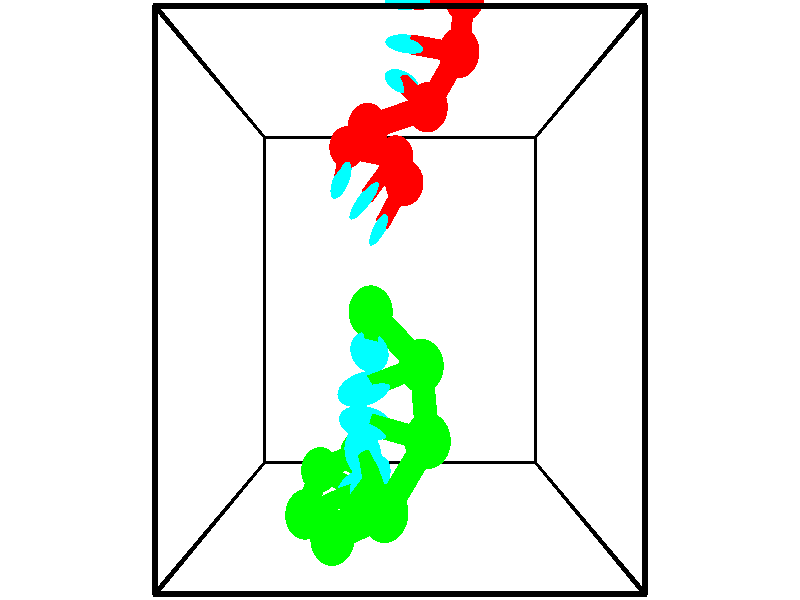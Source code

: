 // switches for output
#declare DRAW_BASES = 1; // possible values are 0, 1; only relevant for DNA ribbons
#declare DRAW_BASES_TYPE = 3; // possible values are 1, 2, 3; only relevant for DNA ribbons
#declare DRAW_FOG = 0; // set to 1 to enable fog

#include "colors.inc"

#include "transforms.inc"
background { rgb <1, 1, 1>}

#default {
   normal{
       ripples 0.25
       frequency 0.20
       turbulence 0.2
       lambda 5
   }
	finish {
		phong 0.1
		phong_size 40.
	}
}

// original window dimensions: 1024x640


// camera settings

camera {
	sky <-0, 1, 0>
	up <-0, 1, 0>
	right 1.6 * <1, 0, 0>
	location <2.5, 2.5, 11.1562>
	look_at <2.5, 2.5, 2.5>
	direction <0, 0, -8.6562>
	angle 67.0682
}


# declare cpy_camera_pos = <2.5, 2.5, 11.1562>;
# if (DRAW_FOG = 1)
fog {
	fog_type 2
	up vnormalize(cpy_camera_pos)
	color rgbt<1,1,1,0.3>
	distance 1e-5
	fog_alt 3e-3
	fog_offset 4
}
# end


// LIGHTS

# declare lum = 6;
global_settings {
	ambient_light rgb lum * <0.05, 0.05, 0.05>
	max_trace_level 15
}# declare cpy_direct_light_amount = 0.25;
light_source
{	1000 * <-1, -1, 1>,
	rgb lum * cpy_direct_light_amount
	parallel
}

light_source
{	1000 * <1, 1, -1>,
	rgb lum * cpy_direct_light_amount
	parallel
}

// strand 0

// nucleotide -1

// particle -1
sphere {
	<1.723800, 4.349264, 2.373077> 0.250000
	pigment { color rgbt <1,0,0,0> }
	no_shadow
}
cylinder {
	<1.705021, 4.076042, 2.664619>,  <1.693753, 3.912109, 2.839545>, 0.100000
	pigment { color rgbt <1,0,0,0> }
	no_shadow
}
cylinder {
	<1.705021, 4.076042, 2.664619>,  <1.723800, 4.349264, 2.373077>, 0.100000
	pigment { color rgbt <1,0,0,0> }
	no_shadow
}

// particle -1
sphere {
	<1.705021, 4.076042, 2.664619> 0.100000
	pigment { color rgbt <1,0,0,0> }
	no_shadow
}
sphere {
	0, 1
	scale<0.080000,0.200000,0.300000>
	matrix <0.734692, -0.517974, -0.438100,
		0.676775, 0.514917, 0.526153,
		-0.046948, -0.683055, 0.728857,
		1.690936, 3.871126, 2.883276>
	pigment { color rgbt <0,1,1,0> }
	no_shadow
}
cylinder {
	<2.439528, 4.178670, 2.649738>,  <1.723800, 4.349264, 2.373077>, 0.130000
	pigment { color rgbt <1,0,0,0> }
	no_shadow
}

// nucleotide -1

// particle -1
sphere {
	<2.439528, 4.178670, 2.649738> 0.250000
	pigment { color rgbt <1,0,0,0> }
	no_shadow
}
cylinder {
	<2.192638, 3.877888, 2.742344>,  <2.044505, 3.697418, 2.797907>, 0.100000
	pigment { color rgbt <1,0,0,0> }
	no_shadow
}
cylinder {
	<2.192638, 3.877888, 2.742344>,  <2.439528, 4.178670, 2.649738>, 0.100000
	pigment { color rgbt <1,0,0,0> }
	no_shadow
}

// particle -1
sphere {
	<2.192638, 3.877888, 2.742344> 0.100000
	pigment { color rgbt <1,0,0,0> }
	no_shadow
}
sphere {
	0, 1
	scale<0.080000,0.200000,0.300000>
	matrix <0.707890, -0.659174, -0.253736,
		0.343406, 0.007275, 0.939159,
		-0.617223, -0.751956, 0.231514,
		2.007472, 3.652301, 2.811798>
	pigment { color rgbt <0,1,1,0> }
	no_shadow
}
cylinder {
	<2.556633, 3.776166, 3.262338>,  <2.439528, 4.178670, 2.649738>, 0.130000
	pigment { color rgbt <1,0,0,0> }
	no_shadow
}

// nucleotide -1

// particle -1
sphere {
	<2.556633, 3.776166, 3.262338> 0.250000
	pigment { color rgbt <1,0,0,0> }
	no_shadow
}
cylinder {
	<2.373665, 3.532742, 3.002979>,  <2.263884, 3.386687, 2.847364>, 0.100000
	pigment { color rgbt <1,0,0,0> }
	no_shadow
}
cylinder {
	<2.373665, 3.532742, 3.002979>,  <2.556633, 3.776166, 3.262338>, 0.100000
	pigment { color rgbt <1,0,0,0> }
	no_shadow
}

// particle -1
sphere {
	<2.373665, 3.532742, 3.002979> 0.100000
	pigment { color rgbt <1,0,0,0> }
	no_shadow
}
sphere {
	0, 1
	scale<0.080000,0.200000,0.300000>
	matrix <0.813493, -0.580865, -0.028712,
		-0.359158, -0.540600, 0.760761,
		-0.457422, -0.608562, -0.648396,
		2.236438, 3.350173, 2.808460>
	pigment { color rgbt <0,1,1,0> }
	no_shadow
}
cylinder {
	<2.099250, 4.287496, 3.636322>,  <2.556633, 3.776166, 3.262338>, 0.130000
	pigment { color rgbt <1,0,0,0> }
	no_shadow
}

// nucleotide -1

// particle -1
sphere {
	<2.099250, 4.287496, 3.636322> 0.250000
	pigment { color rgbt <1,0,0,0> }
	no_shadow
}
cylinder {
	<2.293367, 4.428093, 3.316086>,  <2.409838, 4.512451, 3.123945>, 0.100000
	pigment { color rgbt <1,0,0,0> }
	no_shadow
}
cylinder {
	<2.293367, 4.428093, 3.316086>,  <2.099250, 4.287496, 3.636322>, 0.100000
	pigment { color rgbt <1,0,0,0> }
	no_shadow
}

// particle -1
sphere {
	<2.293367, 4.428093, 3.316086> 0.100000
	pigment { color rgbt <1,0,0,0> }
	no_shadow
}
sphere {
	0, 1
	scale<0.080000,0.200000,0.300000>
	matrix <0.035469, 0.906970, 0.419699,
		0.873632, -0.232073, 0.427678,
		0.485292, 0.351493, -0.800590,
		2.438956, 4.533541, 3.075909>
	pigment { color rgbt <0,1,1,0> }
	no_shadow
}
cylinder {
	<2.837663, 4.474459, 3.728240>,  <2.099250, 4.287496, 3.636322>, 0.130000
	pigment { color rgbt <1,0,0,0> }
	no_shadow
}

// nucleotide -1

// particle -1
sphere {
	<2.837663, 4.474459, 3.728240> 0.250000
	pigment { color rgbt <1,0,0,0> }
	no_shadow
}
cylinder {
	<2.657539, 4.707764, 3.457825>,  <2.549465, 4.847746, 3.295575>, 0.100000
	pigment { color rgbt <1,0,0,0> }
	no_shadow
}
cylinder {
	<2.657539, 4.707764, 3.457825>,  <2.837663, 4.474459, 3.728240>, 0.100000
	pigment { color rgbt <1,0,0,0> }
	no_shadow
}

// particle -1
sphere {
	<2.657539, 4.707764, 3.457825> 0.100000
	pigment { color rgbt <1,0,0,0> }
	no_shadow
}
sphere {
	0, 1
	scale<0.080000,0.200000,0.300000>
	matrix <0.131775, 0.792273, 0.595767,
		0.883095, 0.179194, -0.433627,
		-0.450309, 0.583261, -0.676039,
		2.522447, 4.882742, 3.255013>
	pigment { color rgbt <0,1,1,0> }
	no_shadow
}
cylinder {
	<3.230094, 5.047698, 3.688290>,  <2.837663, 4.474459, 3.728240>, 0.130000
	pigment { color rgbt <1,0,0,0> }
	no_shadow
}

// nucleotide -1

// particle -1
sphere {
	<3.230094, 5.047698, 3.688290> 0.250000
	pigment { color rgbt <1,0,0,0> }
	no_shadow
}
cylinder {
	<2.867729, 5.149006, 3.552540>,  <2.650310, 5.209790, 3.471090>, 0.100000
	pigment { color rgbt <1,0,0,0> }
	no_shadow
}
cylinder {
	<2.867729, 5.149006, 3.552540>,  <3.230094, 5.047698, 3.688290>, 0.100000
	pigment { color rgbt <1,0,0,0> }
	no_shadow
}

// particle -1
sphere {
	<2.867729, 5.149006, 3.552540> 0.100000
	pigment { color rgbt <1,0,0,0> }
	no_shadow
}
sphere {
	0, 1
	scale<0.080000,0.200000,0.300000>
	matrix <0.019296, 0.825285, 0.564386,
		0.423023, 0.504737, -0.752524,
		-0.905913, 0.253269, -0.339376,
		2.595955, 5.224987, 3.450727>
	pigment { color rgbt <0,1,1,0> }
	no_shadow
}
cylinder {
	<3.307376, 5.671927, 3.598913>,  <3.230094, 5.047698, 3.688290>, 0.130000
	pigment { color rgbt <1,0,0,0> }
	no_shadow
}

// nucleotide -1

// particle -1
sphere {
	<3.307376, 5.671927, 3.598913> 0.250000
	pigment { color rgbt <1,0,0,0> }
	no_shadow
}
cylinder {
	<2.908375, 5.644085, 3.603699>,  <2.668974, 5.627379, 3.606570>, 0.100000
	pigment { color rgbt <1,0,0,0> }
	no_shadow
}
cylinder {
	<2.908375, 5.644085, 3.603699>,  <3.307376, 5.671927, 3.598913>, 0.100000
	pigment { color rgbt <1,0,0,0> }
	no_shadow
}

// particle -1
sphere {
	<2.908375, 5.644085, 3.603699> 0.100000
	pigment { color rgbt <1,0,0,0> }
	no_shadow
}
sphere {
	0, 1
	scale<0.080000,0.200000,0.300000>
	matrix <-0.049500, 0.809837, 0.584563,
		-0.050377, 0.582511, -0.811261,
		-0.997503, -0.069606, 0.011963,
		2.609124, 5.623203, 3.607288>
	pigment { color rgbt <0,1,1,0> }
	no_shadow
}
cylinder {
	<2.982563, 6.328085, 3.267810>,  <3.307376, 5.671927, 3.598913>, 0.130000
	pigment { color rgbt <1,0,0,0> }
	no_shadow
}

// nucleotide -1

// particle -1
sphere {
	<2.982563, 6.328085, 3.267810> 0.250000
	pigment { color rgbt <1,0,0,0> }
	no_shadow
}
cylinder {
	<2.725014, 6.147961, 3.515244>,  <2.570484, 6.039886, 3.663704>, 0.100000
	pigment { color rgbt <1,0,0,0> }
	no_shadow
}
cylinder {
	<2.725014, 6.147961, 3.515244>,  <2.982563, 6.328085, 3.267810>, 0.100000
	pigment { color rgbt <1,0,0,0> }
	no_shadow
}

// particle -1
sphere {
	<2.725014, 6.147961, 3.515244> 0.100000
	pigment { color rgbt <1,0,0,0> }
	no_shadow
}
sphere {
	0, 1
	scale<0.080000,0.200000,0.300000>
	matrix <-0.127317, 0.860252, 0.493718,
		-0.754466, 0.239135, -0.611225,
		-0.643872, -0.450312, 0.618585,
		2.531852, 6.012867, 3.700819>
	pigment { color rgbt <0,1,1,0> }
	no_shadow
}
// strand 1

// nucleotide -1

// particle -1
sphere {
	<2.167956, 2.387881, 4.312805> 0.250000
	pigment { color rgbt <0,1,0,0> }
	no_shadow
}
cylinder {
	<2.178139, 2.200256, 4.665924>,  <2.184248, 2.087682, 4.877796>, 0.100000
	pigment { color rgbt <0,1,0,0> }
	no_shadow
}
cylinder {
	<2.178139, 2.200256, 4.665924>,  <2.167956, 2.387881, 4.312805>, 0.100000
	pigment { color rgbt <0,1,0,0> }
	no_shadow
}

// particle -1
sphere {
	<2.178139, 2.200256, 4.665924> 0.100000
	pigment { color rgbt <0,1,0,0> }
	no_shadow
}
sphere {
	0, 1
	scale<0.080000,0.200000,0.300000>
	matrix <-0.219285, -0.864197, -0.452855,
		0.975329, -0.182056, -0.124857,
		0.025456, -0.469061, 0.882799,
		2.185776, 2.059538, 4.930764>
	pigment { color rgbt <0,1,1,0> }
	no_shadow
}
cylinder {
	<2.736829, 1.888150, 4.422674>,  <2.167956, 2.387881, 4.312805>, 0.130000
	pigment { color rgbt <0,1,0,0> }
	no_shadow
}

// nucleotide -1

// particle -1
sphere {
	<2.736829, 1.888150, 4.422674> 0.250000
	pigment { color rgbt <0,1,0,0> }
	no_shadow
}
cylinder {
	<2.383937, 1.787170, 4.581642>,  <2.172203, 1.726582, 4.677023>, 0.100000
	pigment { color rgbt <0,1,0,0> }
	no_shadow
}
cylinder {
	<2.383937, 1.787170, 4.581642>,  <2.736829, 1.888150, 4.422674>, 0.100000
	pigment { color rgbt <0,1,0,0> }
	no_shadow
}

// particle -1
sphere {
	<2.383937, 1.787170, 4.581642> 0.100000
	pigment { color rgbt <0,1,0,0> }
	no_shadow
}
sphere {
	0, 1
	scale<0.080000,0.200000,0.300000>
	matrix <-0.020798, -0.822377, -0.568562,
		0.470363, -0.509867, 0.720274,
		-0.882228, -0.252450, 0.397420,
		2.119269, 1.711435, 4.700868>
	pigment { color rgbt <0,1,1,0> }
	no_shadow
}
cylinder {
	<2.798951, 1.231989, 4.623463>,  <2.736829, 1.888150, 4.422674>, 0.130000
	pigment { color rgbt <0,1,0,0> }
	no_shadow
}

// nucleotide -1

// particle -1
sphere {
	<2.798951, 1.231989, 4.623463> 0.250000
	pigment { color rgbt <0,1,0,0> }
	no_shadow
}
cylinder {
	<2.412049, 1.311935, 4.560890>,  <2.179908, 1.359903, 4.523346>, 0.100000
	pigment { color rgbt <0,1,0,0> }
	no_shadow
}
cylinder {
	<2.412049, 1.311935, 4.560890>,  <2.798951, 1.231989, 4.623463>, 0.100000
	pigment { color rgbt <0,1,0,0> }
	no_shadow
}

// particle -1
sphere {
	<2.412049, 1.311935, 4.560890> 0.100000
	pigment { color rgbt <0,1,0,0> }
	no_shadow
}
sphere {
	0, 1
	scale<0.080000,0.200000,0.300000>
	matrix <-0.076628, -0.817549, -0.570738,
		-0.241962, -0.540063, 0.806094,
		-0.967255, 0.199866, -0.156432,
		2.121872, 1.371895, 4.513961>
	pigment { color rgbt <0,1,1,0> }
	no_shadow
}
cylinder {
	<2.338095, 0.622328, 4.772683>,  <2.798951, 1.231989, 4.623463>, 0.130000
	pigment { color rgbt <0,1,0,0> }
	no_shadow
}

// nucleotide -1

// particle -1
sphere {
	<2.338095, 0.622328, 4.772683> 0.250000
	pigment { color rgbt <0,1,0,0> }
	no_shadow
}
cylinder {
	<2.189320, 0.869003, 4.495163>,  <2.100055, 1.017009, 4.328651>, 0.100000
	pigment { color rgbt <0,1,0,0> }
	no_shadow
}
cylinder {
	<2.189320, 0.869003, 4.495163>,  <2.338095, 0.622328, 4.772683>, 0.100000
	pigment { color rgbt <0,1,0,0> }
	no_shadow
}

// particle -1
sphere {
	<2.189320, 0.869003, 4.495163> 0.100000
	pigment { color rgbt <0,1,0,0> }
	no_shadow
}
sphere {
	0, 1
	scale<0.080000,0.200000,0.300000>
	matrix <0.111684, -0.712262, -0.692972,
		-0.921515, -0.335228, 0.196043,
		-0.371938, 0.616689, -0.693799,
		2.077739, 1.054010, 4.287023>
	pigment { color rgbt <0,1,1,0> }
	no_shadow
}
cylinder {
	<1.745089, 0.276869, 4.374843>,  <2.338095, 0.622328, 4.772683>, 0.130000
	pigment { color rgbt <0,1,0,0> }
	no_shadow
}

// nucleotide -1

// particle -1
sphere {
	<1.745089, 0.276869, 4.374843> 0.250000
	pigment { color rgbt <0,1,0,0> }
	no_shadow
}
cylinder {
	<1.976199, 0.529831, 4.168449>,  <2.114865, 0.681608, 4.044613>, 0.100000
	pigment { color rgbt <0,1,0,0> }
	no_shadow
}
cylinder {
	<1.976199, 0.529831, 4.168449>,  <1.745089, 0.276869, 4.374843>, 0.100000
	pigment { color rgbt <0,1,0,0> }
	no_shadow
}

// particle -1
sphere {
	<1.976199, 0.529831, 4.168449> 0.100000
	pigment { color rgbt <0,1,0,0> }
	no_shadow
}
sphere {
	0, 1
	scale<0.080000,0.200000,0.300000>
	matrix <0.053111, -0.659972, -0.749411,
		-0.814466, 0.405587, -0.414903,
		0.577775, 0.632405, -0.515984,
		2.149532, 0.719553, 4.013654>
	pigment { color rgbt <0,1,1,0> }
	no_shadow
}
cylinder {
	<1.345079, 0.311392, 3.746781>,  <1.745089, 0.276869, 4.374843>, 0.130000
	pigment { color rgbt <0,1,0,0> }
	no_shadow
}

// nucleotide -1

// particle -1
sphere {
	<1.345079, 0.311392, 3.746781> 0.250000
	pigment { color rgbt <0,1,0,0> }
	no_shadow
}
cylinder {
	<1.718449, 0.441681, 3.686615>,  <1.942470, 0.519854, 3.650515>, 0.100000
	pigment { color rgbt <0,1,0,0> }
	no_shadow
}
cylinder {
	<1.718449, 0.441681, 3.686615>,  <1.345079, 0.311392, 3.746781>, 0.100000
	pigment { color rgbt <0,1,0,0> }
	no_shadow
}

// particle -1
sphere {
	<1.718449, 0.441681, 3.686615> 0.100000
	pigment { color rgbt <0,1,0,0> }
	no_shadow
}
sphere {
	0, 1
	scale<0.080000,0.200000,0.300000>
	matrix <0.038505, -0.507774, -0.860630,
		-0.356703, 0.797541, -0.486510,
		0.933424, 0.325722, -0.150415,
		1.998476, 0.539397, 3.641490>
	pigment { color rgbt <0,1,1,0> }
	no_shadow
}
cylinder {
	<1.413302, 0.585074, 2.980109>,  <1.345079, 0.311392, 3.746781>, 0.130000
	pigment { color rgbt <0,1,0,0> }
	no_shadow
}

// nucleotide -1

// particle -1
sphere {
	<1.413302, 0.585074, 2.980109> 0.250000
	pigment { color rgbt <0,1,0,0> }
	no_shadow
}
cylinder {
	<1.760046, 0.472969, 3.145035>,  <1.968093, 0.405706, 3.243990>, 0.100000
	pigment { color rgbt <0,1,0,0> }
	no_shadow
}
cylinder {
	<1.760046, 0.472969, 3.145035>,  <1.413302, 0.585074, 2.980109>, 0.100000
	pigment { color rgbt <0,1,0,0> }
	no_shadow
}

// particle -1
sphere {
	<1.760046, 0.472969, 3.145035> 0.100000
	pigment { color rgbt <0,1,0,0> }
	no_shadow
}
sphere {
	0, 1
	scale<0.080000,0.200000,0.300000>
	matrix <0.149063, -0.643494, -0.750797,
		0.475742, 0.712298, -0.516044,
		0.866862, -0.280263, 0.412314,
		2.020105, 0.388890, 3.268729>
	pigment { color rgbt <0,1,1,0> }
	no_shadow
}
cylinder {
	<1.887782, 0.658109, 2.475945>,  <1.413302, 0.585074, 2.980109>, 0.130000
	pigment { color rgbt <0,1,0,0> }
	no_shadow
}

// nucleotide -1

// particle -1
sphere {
	<1.887782, 0.658109, 2.475945> 0.250000
	pigment { color rgbt <0,1,0,0> }
	no_shadow
}
cylinder {
	<2.048522, 0.391418, 2.727020>,  <2.144966, 0.231404, 2.877666>, 0.100000
	pigment { color rgbt <0,1,0,0> }
	no_shadow
}
cylinder {
	<2.048522, 0.391418, 2.727020>,  <1.887782, 0.658109, 2.475945>, 0.100000
	pigment { color rgbt <0,1,0,0> }
	no_shadow
}

// particle -1
sphere {
	<2.048522, 0.391418, 2.727020> 0.100000
	pigment { color rgbt <0,1,0,0> }
	no_shadow
}
sphere {
	0, 1
	scale<0.080000,0.200000,0.300000>
	matrix <0.031517, -0.674993, -0.737151,
		0.915163, 0.316007, -0.250232,
		0.401849, -0.666727, 0.627688,
		2.169077, 0.191400, 2.915327>
	pigment { color rgbt <0,1,1,0> }
	no_shadow
}
// box output
cylinder {
	<0.000000, 0.000000, 0.000000>,  <5.000000, 0.000000, 0.000000>, 0.025000
	pigment { color rgbt <0,0,0,0> }
	no_shadow
}
cylinder {
	<0.000000, 0.000000, 0.000000>,  <0.000000, 5.000000, 0.000000>, 0.025000
	pigment { color rgbt <0,0,0,0> }
	no_shadow
}
cylinder {
	<0.000000, 0.000000, 0.000000>,  <0.000000, 0.000000, 5.000000>, 0.025000
	pigment { color rgbt <0,0,0,0> }
	no_shadow
}
cylinder {
	<5.000000, 5.000000, 5.000000>,  <0.000000, 5.000000, 5.000000>, 0.025000
	pigment { color rgbt <0,0,0,0> }
	no_shadow
}
cylinder {
	<5.000000, 5.000000, 5.000000>,  <5.000000, 0.000000, 5.000000>, 0.025000
	pigment { color rgbt <0,0,0,0> }
	no_shadow
}
cylinder {
	<5.000000, 5.000000, 5.000000>,  <5.000000, 5.000000, 0.000000>, 0.025000
	pigment { color rgbt <0,0,0,0> }
	no_shadow
}
cylinder {
	<0.000000, 0.000000, 5.000000>,  <0.000000, 5.000000, 5.000000>, 0.025000
	pigment { color rgbt <0,0,0,0> }
	no_shadow
}
cylinder {
	<0.000000, 0.000000, 5.000000>,  <5.000000, 0.000000, 5.000000>, 0.025000
	pigment { color rgbt <0,0,0,0> }
	no_shadow
}
cylinder {
	<5.000000, 5.000000, 0.000000>,  <0.000000, 5.000000, 0.000000>, 0.025000
	pigment { color rgbt <0,0,0,0> }
	no_shadow
}
cylinder {
	<5.000000, 5.000000, 0.000000>,  <5.000000, 0.000000, 0.000000>, 0.025000
	pigment { color rgbt <0,0,0,0> }
	no_shadow
}
cylinder {
	<5.000000, 0.000000, 5.000000>,  <5.000000, 0.000000, 0.000000>, 0.025000
	pigment { color rgbt <0,0,0,0> }
	no_shadow
}
cylinder {
	<0.000000, 5.000000, 0.000000>,  <0.000000, 5.000000, 5.000000>, 0.025000
	pigment { color rgbt <0,0,0,0> }
	no_shadow
}
// end of box output

